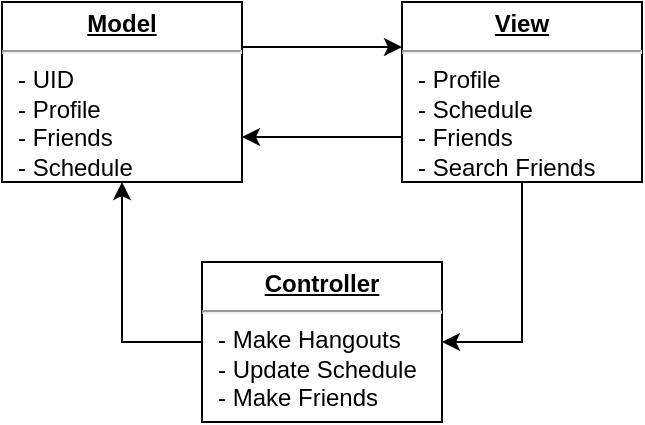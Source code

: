 <mxfile version="23.1.5" type="device">
  <diagram name="Page-1" id="uAzNFgJneFAd5MMG7An_">
    <mxGraphModel dx="875" dy="518" grid="1" gridSize="10" guides="1" tooltips="1" connect="1" arrows="1" fold="1" page="1" pageScale="1" pageWidth="850" pageHeight="1100" math="0" shadow="0">
      <root>
        <mxCell id="0" />
        <mxCell id="1" parent="0" />
        <mxCell id="pCNO2JkqiLaoF0UEDbP9-15" style="edgeStyle=orthogonalEdgeStyle;rounded=0;orthogonalLoop=1;jettySize=auto;html=1;exitX=1;exitY=0.25;exitDx=0;exitDy=0;entryX=0;entryY=0.25;entryDx=0;entryDy=0;" edge="1" parent="1" source="pCNO2JkqiLaoF0UEDbP9-11" target="pCNO2JkqiLaoF0UEDbP9-12">
          <mxGeometry relative="1" as="geometry" />
        </mxCell>
        <mxCell id="pCNO2JkqiLaoF0UEDbP9-11" value="&lt;p style=&quot;margin:0px;margin-top:4px;text-align:center;text-decoration:underline;&quot;&gt;&lt;b&gt;Model&lt;/b&gt;&lt;/p&gt;&lt;hr&gt;&lt;p style=&quot;margin:0px;margin-left:8px;&quot;&gt;- UID&lt;/p&gt;&lt;p style=&quot;margin:0px;margin-left:8px;&quot;&gt;- Profile&lt;/p&gt;&lt;p style=&quot;margin:0px;margin-left:8px;&quot;&gt;- Friends&lt;/p&gt;&lt;p style=&quot;margin:0px;margin-left:8px;&quot;&gt;- Schedule&lt;/p&gt;" style="verticalAlign=top;align=left;overflow=fill;html=1;whiteSpace=wrap;" vertex="1" parent="1">
          <mxGeometry x="120" y="80" width="120" height="90" as="geometry" />
        </mxCell>
        <mxCell id="pCNO2JkqiLaoF0UEDbP9-16" style="edgeStyle=orthogonalEdgeStyle;rounded=0;orthogonalLoop=1;jettySize=auto;html=1;exitX=0;exitY=0.75;exitDx=0;exitDy=0;entryX=1;entryY=0.75;entryDx=0;entryDy=0;" edge="1" parent="1" source="pCNO2JkqiLaoF0UEDbP9-12" target="pCNO2JkqiLaoF0UEDbP9-11">
          <mxGeometry relative="1" as="geometry" />
        </mxCell>
        <mxCell id="pCNO2JkqiLaoF0UEDbP9-18" style="edgeStyle=orthogonalEdgeStyle;rounded=0;orthogonalLoop=1;jettySize=auto;html=1;exitX=0.5;exitY=1;exitDx=0;exitDy=0;entryX=1;entryY=0.5;entryDx=0;entryDy=0;" edge="1" parent="1" source="pCNO2JkqiLaoF0UEDbP9-12" target="pCNO2JkqiLaoF0UEDbP9-13">
          <mxGeometry relative="1" as="geometry" />
        </mxCell>
        <mxCell id="pCNO2JkqiLaoF0UEDbP9-12" value="&lt;p style=&quot;margin:0px;margin-top:4px;text-align:center;text-decoration:underline;&quot;&gt;&lt;b&gt;View&lt;/b&gt;&lt;/p&gt;&lt;hr&gt;&lt;p style=&quot;margin:0px;margin-left:8px;&quot;&gt;- Profile&lt;br style=&quot;text-align: center;&quot;&gt;&lt;span style=&quot;text-align: center;&quot;&gt;- Schedule&lt;/span&gt;&lt;br style=&quot;text-align: center;&quot;&gt;&lt;span style=&quot;text-align: center;&quot;&gt;- Friends&lt;/span&gt;&lt;br style=&quot;text-align: center;&quot;&gt;&lt;span style=&quot;text-align: center;&quot;&gt;- Search Friends&lt;/span&gt;&lt;br&gt;&lt;/p&gt;" style="verticalAlign=top;align=left;overflow=fill;html=1;whiteSpace=wrap;" vertex="1" parent="1">
          <mxGeometry x="320" y="80" width="120" height="90" as="geometry" />
        </mxCell>
        <mxCell id="pCNO2JkqiLaoF0UEDbP9-17" style="edgeStyle=orthogonalEdgeStyle;rounded=0;orthogonalLoop=1;jettySize=auto;html=1;exitX=0;exitY=0.5;exitDx=0;exitDy=0;entryX=0.5;entryY=1;entryDx=0;entryDy=0;" edge="1" parent="1" source="pCNO2JkqiLaoF0UEDbP9-13" target="pCNO2JkqiLaoF0UEDbP9-11">
          <mxGeometry relative="1" as="geometry" />
        </mxCell>
        <mxCell id="pCNO2JkqiLaoF0UEDbP9-13" value="&lt;p style=&quot;margin:0px;margin-top:4px;text-align:center;text-decoration:underline;&quot;&gt;&lt;b&gt;Controller&lt;/b&gt;&lt;/p&gt;&lt;hr&gt;&lt;p style=&quot;margin:0px;margin-left:8px;&quot;&gt;- Make Hangouts&lt;br style=&quot;text-align: center;&quot;&gt;&lt;span style=&quot;text-align: center;&quot;&gt;- Update Schedule&lt;/span&gt;&lt;br style=&quot;text-align: center;&quot;&gt;&lt;span style=&quot;text-align: center;&quot;&gt;- Make Friends&lt;/span&gt;&lt;br&gt;&lt;/p&gt;" style="verticalAlign=top;align=left;overflow=fill;html=1;whiteSpace=wrap;" vertex="1" parent="1">
          <mxGeometry x="220" y="210" width="120" height="80" as="geometry" />
        </mxCell>
      </root>
    </mxGraphModel>
  </diagram>
</mxfile>
